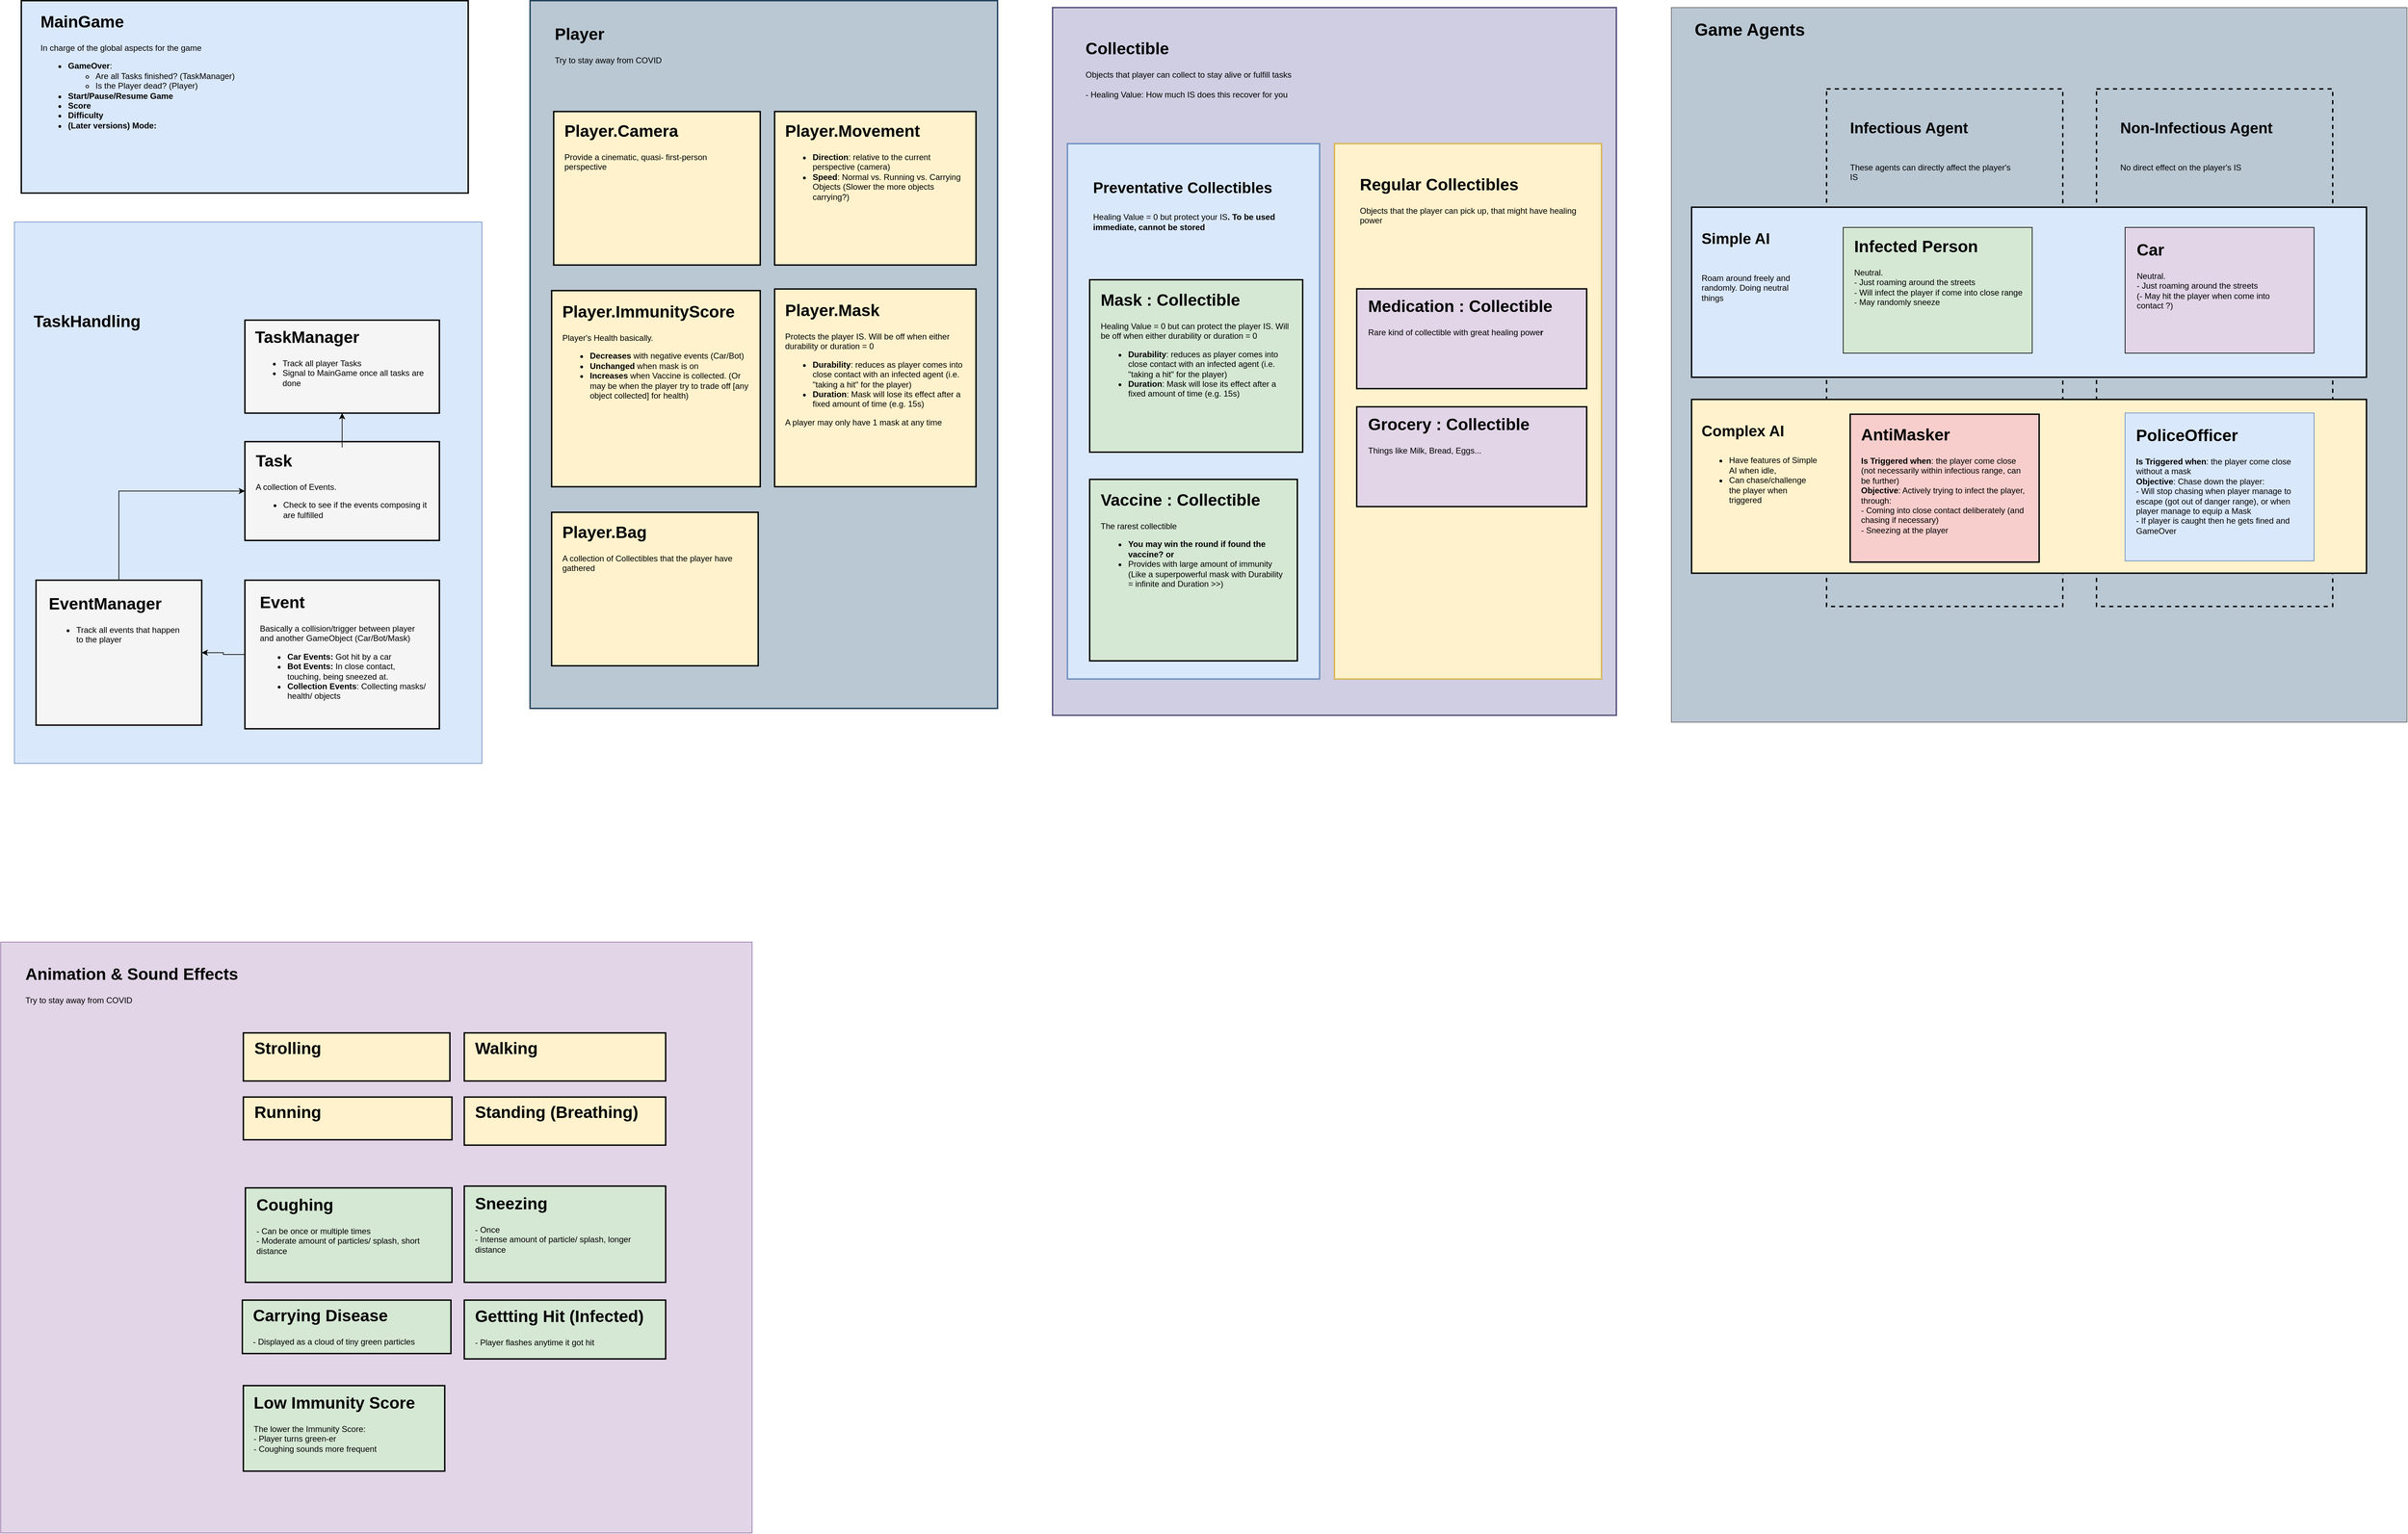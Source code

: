 <mxfile version="14.2.2" type="github">
  <diagram id="yx-DEh3mafyq6rKC4UoP" name="Page-1">
    <mxGraphModel dx="5200" dy="3175" grid="1" gridSize="10" guides="1" tooltips="1" connect="1" arrows="1" fold="1" page="1" pageScale="1" pageWidth="850" pageHeight="1100" math="0" shadow="0">
      <root>
        <mxCell id="0" />
        <mxCell id="1" parent="0" />
        <mxCell id="9jHa-yjWCjIx_G0f_6F6-1" value="" style="group;container=0;strokeColor=#666666;fontColor=#333333;fillColor=#BAC8D3;" vertex="1" connectable="0" parent="1">
          <mxGeometry x="1610" y="80" width="1070" height="1040" as="geometry" />
        </mxCell>
        <mxCell id="9jHa-yjWCjIx_G0f_6F6-2" value="" style="group;fillColor=#dae8fc;strokeColor=#6c8ebf;" vertex="1" connectable="0" parent="1">
          <mxGeometry x="-790" y="70" width="650" height="280" as="geometry" />
        </mxCell>
        <mxCell id="9jHa-yjWCjIx_G0f_6F6-3" value="" style="rounded=0;whiteSpace=wrap;html=1;strokeWidth=2;fillColor=none;align=left;" vertex="1" parent="9jHa-yjWCjIx_G0f_6F6-2">
          <mxGeometry width="650" height="280" as="geometry" />
        </mxCell>
        <mxCell id="9jHa-yjWCjIx_G0f_6F6-4" value="&lt;h1&gt;MainGame&lt;/h1&gt;&lt;div&gt;In charge of the global aspects for the game&lt;/div&gt;&lt;ul&gt;&lt;li&gt;&lt;b&gt;GameOver&lt;/b&gt;:&lt;/li&gt;&lt;ul&gt;&lt;li&gt;Are all Tasks finished? (TaskManager)&lt;/li&gt;&lt;li&gt;Is the Player dead? (Player)&lt;/li&gt;&lt;/ul&gt;&lt;li&gt;&lt;b&gt;Start/Pause/Resume Game&lt;/b&gt;&lt;/li&gt;&lt;li&gt;&lt;b&gt;Score&lt;/b&gt;&lt;/li&gt;&lt;li&gt;&lt;b&gt;Difficulty&lt;/b&gt;&lt;/li&gt;&lt;li&gt;&lt;b&gt;(Later versions) Mode: &lt;br&gt;&lt;/b&gt;&lt;/li&gt;&lt;/ul&gt;&lt;div&gt;&lt;br&gt;&lt;/div&gt;&lt;div&gt;&lt;br&gt;&lt;/div&gt;&lt;p&gt;&lt;br&gt;&lt;/p&gt;" style="text;html=1;strokeColor=none;fillColor=none;spacing=5;spacingTop=-20;whiteSpace=wrap;overflow=hidden;rounded=0;" vertex="1" parent="9jHa-yjWCjIx_G0f_6F6-2">
          <mxGeometry x="23.21" y="11.2" width="599.706" height="254.8" as="geometry" />
        </mxCell>
        <mxCell id="9jHa-yjWCjIx_G0f_6F6-5" value="" style="group" vertex="1" connectable="0" parent="1">
          <mxGeometry x="710" y="80" width="820" height="1030" as="geometry" />
        </mxCell>
        <mxCell id="9jHa-yjWCjIx_G0f_6F6-6" value="" style="rounded=0;whiteSpace=wrap;html=1;strokeWidth=2;fillColor=#d0cee2;strokeColor=#56517e;" vertex="1" parent="9jHa-yjWCjIx_G0f_6F6-5">
          <mxGeometry width="820" height="1030" as="geometry" />
        </mxCell>
        <mxCell id="9jHa-yjWCjIx_G0f_6F6-7" value="&lt;h1&gt;Collectible&lt;/h1&gt;&lt;div&gt;Objects that player can collect to stay alive or fulfill tasks&lt;br&gt;&lt;/div&gt;&lt;div&gt;&lt;br&gt;&lt;/div&gt;- Healing Value: How much IS does this recover for you" style="text;html=1;spacing=5;spacingTop=-20;whiteSpace=wrap;overflow=hidden;rounded=0;" vertex="1" parent="9jHa-yjWCjIx_G0f_6F6-5">
          <mxGeometry x="43.16" y="39.615" width="612.733" height="158.462" as="geometry" />
        </mxCell>
        <mxCell id="9jHa-yjWCjIx_G0f_6F6-8" value="" style="group" vertex="1" connectable="0" parent="9jHa-yjWCjIx_G0f_6F6-5">
          <mxGeometry x="21.579" y="198.077" width="388.421" height="779.103" as="geometry" />
        </mxCell>
        <mxCell id="9jHa-yjWCjIx_G0f_6F6-9" value="" style="rounded=0;whiteSpace=wrap;html=1;strokeWidth=2;fillColor=#dae8fc;strokeColor=#6c8ebf;" vertex="1" parent="9jHa-yjWCjIx_G0f_6F6-8">
          <mxGeometry width="366.842" height="779.103" as="geometry" />
        </mxCell>
        <mxCell id="9jHa-yjWCjIx_G0f_6F6-10" value="" style="group;fillColor=#d5e8d4;strokeColor=#82b366;" vertex="1" connectable="0" parent="9jHa-yjWCjIx_G0f_6F6-8">
          <mxGeometry x="32.368" y="488.59" width="302.105" height="264.103" as="geometry" />
        </mxCell>
        <mxCell id="9jHa-yjWCjIx_G0f_6F6-11" value="" style="rounded=0;whiteSpace=wrap;html=1;strokeWidth=2;fillColor=none;align=left;" vertex="1" parent="9jHa-yjWCjIx_G0f_6F6-10">
          <mxGeometry width="302.105" height="264.103" as="geometry" />
        </mxCell>
        <mxCell id="9jHa-yjWCjIx_G0f_6F6-12" value="&lt;h1&gt;Vaccine : Collectible&lt;/h1&gt;&lt;div&gt;The rarest collectible&lt;br&gt;&lt;/div&gt;&lt;div&gt;&lt;ul&gt;&lt;li&gt;&lt;b&gt;You may win the round if found the vaccine? or&lt;/b&gt;&lt;/li&gt;&lt;li&gt;Provides with large amount of immunity (Like a superpowerful mask with Durability = infinite and Duration &amp;gt;&amp;gt;)&lt;br&gt;&lt;/li&gt;&lt;/ul&gt;&lt;/div&gt;&lt;p&gt;&lt;br&gt;&lt;/p&gt;" style="text;html=1;strokeColor=none;fillColor=none;spacing=5;spacingTop=-20;whiteSpace=wrap;overflow=hidden;rounded=0;" vertex="1" parent="9jHa-yjWCjIx_G0f_6F6-10">
          <mxGeometry x="10.788" y="10.564" width="278.73" height="240.333" as="geometry" />
        </mxCell>
        <mxCell id="9jHa-yjWCjIx_G0f_6F6-13" value="" style="group;fillColor=#d5e8d4;strokeColor=#82b366;" vertex="1" connectable="0" parent="9jHa-yjWCjIx_G0f_6F6-8">
          <mxGeometry x="32.368" y="198.077" width="309.82" height="250.897" as="geometry" />
        </mxCell>
        <mxCell id="9jHa-yjWCjIx_G0f_6F6-14" value="" style="rounded=0;whiteSpace=wrap;html=1;strokeWidth=2;fillColor=none;align=left;" vertex="1" parent="9jHa-yjWCjIx_G0f_6F6-13">
          <mxGeometry width="309.82" height="250.897" as="geometry" />
        </mxCell>
        <mxCell id="9jHa-yjWCjIx_G0f_6F6-15" value="&lt;h1&gt;Mask : Collectible&lt;/h1&gt;&lt;div&gt;&lt;div&gt;Healing Value = 0 but can protect the player IS. Will be off when either durability or duration = 0&lt;br&gt;&lt;/div&gt;&lt;ul&gt;&lt;li&gt;&lt;b&gt;Durability&lt;/b&gt;: reduces as player comes into close contact with an infected agent (i.e. &quot;taking a hit&quot; for the player)&lt;/li&gt;&lt;li&gt;&lt;b&gt;Duration&lt;/b&gt;: Mask will lose its effect after a fixed amount of time (e.g. 15s)&lt;/li&gt;&lt;/ul&gt;&lt;/div&gt;&lt;div&gt;&lt;br&gt;&lt;/div&gt;&lt;div&gt;&lt;br&gt;&lt;/div&gt;&lt;p&gt;&lt;br&gt;&lt;/p&gt;" style="text;html=1;spacing=5;spacingTop=-20;whiteSpace=wrap;overflow=hidden;rounded=0;" vertex="1" parent="9jHa-yjWCjIx_G0f_6F6-13">
          <mxGeometry x="11.063" y="10.036" width="285.847" height="228.317" as="geometry" />
        </mxCell>
        <mxCell id="9jHa-yjWCjIx_G0f_6F6-16" value="&lt;p style=&quot;font-size: 22px&quot;&gt;&lt;font style=&quot;font-size: 22px&quot;&gt;&lt;b&gt;Preventative Collectibles&lt;/b&gt;&lt;/font&gt;&lt;/p&gt;&lt;p&gt;&lt;font style=&quot;font-size: 12px&quot;&gt;Healing Value = 0 but protect your IS&lt;b&gt;. To be used immediate, cannot be stored&lt;br&gt;&lt;/b&gt;&lt;/font&gt;&lt;/p&gt;&lt;p&gt;&lt;br&gt;&lt;/p&gt;" style="text;html=1;strokeColor=none;fillColor=none;spacing=5;spacingTop=-20;whiteSpace=wrap;overflow=hidden;rounded=0;" vertex="1" parent="9jHa-yjWCjIx_G0f_6F6-8">
          <mxGeometry x="32.368" y="39.615" width="291.316" height="118.846" as="geometry" />
        </mxCell>
        <mxCell id="9jHa-yjWCjIx_G0f_6F6-17" value="" style="group" vertex="1" connectable="0" parent="9jHa-yjWCjIx_G0f_6F6-5">
          <mxGeometry x="410" y="198.077" width="388.421" height="779.103" as="geometry" />
        </mxCell>
        <mxCell id="9jHa-yjWCjIx_G0f_6F6-18" value="" style="rounded=0;whiteSpace=wrap;html=1;strokeWidth=2;fillColor=#fff2cc;strokeColor=#d6b656;" vertex="1" parent="9jHa-yjWCjIx_G0f_6F6-17">
          <mxGeometry width="388.421" height="779.103" as="geometry" />
        </mxCell>
        <mxCell id="9jHa-yjWCjIx_G0f_6F6-19" value="&lt;h1&gt;Regular Collectibles&lt;/h1&gt;&lt;div&gt;Objects that the player can pick up, that might have healing power&lt;br&gt;&lt;/div&gt;&lt;p&gt;&lt;br&gt;&lt;/p&gt;" style="text;html=1;strokeColor=none;fillColor=none;spacing=5;spacingTop=-20;whiteSpace=wrap;overflow=hidden;rounded=0;" vertex="1" parent="9jHa-yjWCjIx_G0f_6F6-17">
          <mxGeometry x="32.368" y="39.615" width="356.053" height="118.846" as="geometry" />
        </mxCell>
        <mxCell id="9jHa-yjWCjIx_G0f_6F6-20" value="" style="group;fillColor=#e1d5e7;strokeColor=#9673a6;" vertex="1" connectable="0" parent="9jHa-yjWCjIx_G0f_6F6-17">
          <mxGeometry x="32.368" y="211.282" width="334.474" height="145.256" as="geometry" />
        </mxCell>
        <mxCell id="9jHa-yjWCjIx_G0f_6F6-21" value="" style="rounded=0;whiteSpace=wrap;html=1;strokeWidth=2;fillColor=none;align=left;" vertex="1" parent="9jHa-yjWCjIx_G0f_6F6-20">
          <mxGeometry width="334.474" height="145.256" as="geometry" />
        </mxCell>
        <mxCell id="9jHa-yjWCjIx_G0f_6F6-22" value="&lt;h1&gt;Medication : Collectible&lt;/h1&gt;&lt;div&gt;Rare kind of collectible with great healing powe&lt;b&gt;r&lt;/b&gt;&lt;br&gt;&lt;/div&gt;&lt;p&gt;&lt;br&gt;&lt;/p&gt;" style="text;html=1;strokeColor=none;fillColor=none;spacing=5;spacingTop=-20;whiteSpace=wrap;overflow=hidden;rounded=0;" vertex="1" parent="9jHa-yjWCjIx_G0f_6F6-20">
          <mxGeometry x="11.943" y="5.81" width="308.594" height="132.183" as="geometry" />
        </mxCell>
        <mxCell id="9jHa-yjWCjIx_G0f_6F6-23" value="" style="group;fillColor=#e1d5e7;strokeColor=#9673a6;" vertex="1" connectable="0" parent="9jHa-yjWCjIx_G0f_6F6-17">
          <mxGeometry x="32.368" y="382.949" width="334.474" height="145.256" as="geometry" />
        </mxCell>
        <mxCell id="9jHa-yjWCjIx_G0f_6F6-24" value="" style="rounded=0;whiteSpace=wrap;html=1;strokeWidth=2;fillColor=none;align=left;" vertex="1" parent="9jHa-yjWCjIx_G0f_6F6-23">
          <mxGeometry width="334.474" height="145.256" as="geometry" />
        </mxCell>
        <mxCell id="9jHa-yjWCjIx_G0f_6F6-25" value="&lt;h1&gt;Grocery : Collectible&lt;/h1&gt;&lt;div&gt;&lt;div&gt;Things like Milk, Bread, Eggs...&lt;br&gt;&lt;/div&gt;&lt;/div&gt;&lt;div&gt;&lt;br&gt;&lt;/div&gt;&lt;div&gt;&lt;br&gt;&lt;/div&gt;&lt;p&gt;&lt;br&gt;&lt;/p&gt;" style="text;html=1;spacing=5;spacingTop=-20;whiteSpace=wrap;overflow=hidden;rounded=0;" vertex="1" parent="9jHa-yjWCjIx_G0f_6F6-23">
          <mxGeometry x="11.943" y="5.81" width="308.594" height="132.183" as="geometry" />
        </mxCell>
        <mxCell id="9jHa-yjWCjIx_G0f_6F6-26" value="" style="group;fillColor=#fad9d5;strokeColor=#ae4132;" vertex="1" connectable="0" parent="1">
          <mxGeometry x="-50" y="70" width="680" height="1030" as="geometry" />
        </mxCell>
        <mxCell id="9jHa-yjWCjIx_G0f_6F6-27" value="" style="rounded=0;whiteSpace=wrap;html=1;strokeWidth=2;fillColor=#bac8d3;strokeColor=#23445d;" vertex="1" parent="9jHa-yjWCjIx_G0f_6F6-26">
          <mxGeometry width="680" height="1030" as="geometry" />
        </mxCell>
        <mxCell id="9jHa-yjWCjIx_G0f_6F6-28" value="" style="group;fillColor=#fff2cc;strokeColor=#d6b656;" vertex="1" connectable="0" parent="9jHa-yjWCjIx_G0f_6F6-26">
          <mxGeometry x="355.692" y="161.325" width="292.923" height="223.373" as="geometry" />
        </mxCell>
        <mxCell id="9jHa-yjWCjIx_G0f_6F6-29" value="" style="rounded=0;whiteSpace=wrap;html=1;strokeWidth=2;fillColor=none;align=left;" vertex="1" parent="9jHa-yjWCjIx_G0f_6F6-28">
          <mxGeometry width="292.923" height="223.373" as="geometry" />
        </mxCell>
        <mxCell id="9jHa-yjWCjIx_G0f_6F6-30" value="&lt;h1&gt;Player.Movement&lt;/h1&gt;&lt;div&gt;&lt;ul&gt;&lt;li&gt;&lt;b&gt;Direction&lt;/b&gt;: relative to the current perspective (camera)&lt;/li&gt;&lt;li&gt;&lt;b&gt;Speed&lt;/b&gt;: Normal vs. Running vs. Carrying Objects (Slower the more objects carrying?)&lt;br&gt;&lt;/li&gt;&lt;/ul&gt;&lt;/div&gt;&lt;div&gt;&lt;br&gt;&lt;/div&gt;&lt;div&gt;&lt;br&gt;&lt;/div&gt;&lt;p&gt;&lt;br&gt;&lt;/p&gt;" style="text;html=1;strokeColor=none;fillColor=none;spacing=5;spacingTop=-20;whiteSpace=wrap;overflow=hidden;rounded=0;" vertex="1" parent="9jHa-yjWCjIx_G0f_6F6-28">
          <mxGeometry x="10.46" y="8.935" width="270.258" height="203.27" as="geometry" />
        </mxCell>
        <mxCell id="9jHa-yjWCjIx_G0f_6F6-31" value="" style="group;fillColor=#fff2cc;strokeColor=#d6b656;" vertex="1" connectable="0" parent="9jHa-yjWCjIx_G0f_6F6-26">
          <mxGeometry x="31.385" y="421.928" width="303.385" height="285.422" as="geometry" />
        </mxCell>
        <mxCell id="9jHa-yjWCjIx_G0f_6F6-32" value="" style="rounded=0;whiteSpace=wrap;html=1;strokeWidth=2;fillColor=none;align=left;" vertex="1" parent="9jHa-yjWCjIx_G0f_6F6-31">
          <mxGeometry width="303.385" height="285.422" as="geometry" />
        </mxCell>
        <mxCell id="9jHa-yjWCjIx_G0f_6F6-33" value="&lt;h1&gt;Player.ImmunityScore&lt;/h1&gt;&lt;div&gt;Player&#39;s Health basically. &lt;br&gt;&lt;/div&gt;&lt;div&gt;&lt;ul&gt;&lt;li&gt;&lt;b&gt;Decreases &lt;/b&gt;with negative events (Car/Bot)&lt;/li&gt;&lt;li&gt;&lt;b&gt;Unchanged&lt;/b&gt; when mask is on&lt;/li&gt;&lt;li&gt;&lt;b&gt;Increases &lt;/b&gt;when Vaccine is collected. (Or may be when the player try to trade off [any object collected] for health)&lt;br&gt;&lt;/li&gt;&lt;/ul&gt;&lt;/div&gt;&lt;div&gt;&lt;br&gt;&lt;/div&gt;&lt;p&gt;&lt;br&gt;&lt;/p&gt;" style="text;html=1;strokeColor=none;fillColor=none;spacing=5;spacingTop=-20;whiteSpace=wrap;overflow=hidden;rounded=0;" vertex="1" parent="9jHa-yjWCjIx_G0f_6F6-31">
          <mxGeometry x="10.833" y="11.417" width="279.91" height="259.734" as="geometry" />
        </mxCell>
        <mxCell id="9jHa-yjWCjIx_G0f_6F6-34" value="" style="group;fillColor=#fff2cc;strokeColor=#d6b656;" vertex="1" connectable="0" parent="9jHa-yjWCjIx_G0f_6F6-26">
          <mxGeometry x="355.692" y="419.582" width="292.923" height="287.767" as="geometry" />
        </mxCell>
        <mxCell id="9jHa-yjWCjIx_G0f_6F6-35" value="" style="rounded=0;whiteSpace=wrap;html=1;strokeWidth=2;fillColor=none;align=left;" vertex="1" parent="9jHa-yjWCjIx_G0f_6F6-34">
          <mxGeometry width="292.923" height="287.767" as="geometry" />
        </mxCell>
        <mxCell id="9jHa-yjWCjIx_G0f_6F6-36" value="&lt;h1&gt;Player.Mask&lt;/h1&gt;&lt;div&gt;Protects the player IS. Will be off when either durability or duration = 0&lt;br&gt;&lt;/div&gt;&lt;ul&gt;&lt;li&gt;&lt;b&gt;Durability&lt;/b&gt;: reduces as player comes into close contact with an infected agent (i.e. &quot;taking a hit&quot; for the player)&lt;/li&gt;&lt;li&gt;&lt;b&gt;Duration&lt;/b&gt;: Mask will lose its effect after a fixed amount of time (e.g. 15s)&lt;br&gt;&lt;/li&gt;&lt;/ul&gt;&lt;div&gt;A player may only have 1 mask at any time&lt;br&gt;&lt;/div&gt;&lt;p&gt;&lt;br&gt;&lt;/p&gt;" style="text;html=1;strokeColor=none;fillColor=none;spacing=5;spacingTop=-20;whiteSpace=wrap;overflow=hidden;rounded=0;" vertex="1" parent="9jHa-yjWCjIx_G0f_6F6-34">
          <mxGeometry x="10.46" y="11.511" width="270.258" height="261.868" as="geometry" />
        </mxCell>
        <mxCell id="9jHa-yjWCjIx_G0f_6F6-37" value="&lt;h1&gt;Player&lt;/h1&gt;&lt;div&gt;Try to stay away from COVID&lt;br&gt;&lt;/div&gt;&lt;div&gt;&lt;br&gt;&lt;/div&gt;&lt;div&gt;&lt;br&gt;&lt;/div&gt;&lt;div&gt;&lt;br&gt;&lt;/div&gt;&lt;p&gt;&lt;br&gt;&lt;/p&gt;" style="text;whiteSpace=wrap;html=1;" vertex="1" parent="9jHa-yjWCjIx_G0f_6F6-26">
          <mxGeometry x="34.366" y="12.41" width="188.308" height="198.554" as="geometry" />
        </mxCell>
        <mxCell id="9jHa-yjWCjIx_G0f_6F6-38" value="" style="group;fillColor=#fff2cc;strokeColor=#d6b656;" vertex="1" connectable="0" parent="9jHa-yjWCjIx_G0f_6F6-26">
          <mxGeometry x="34.366" y="161.325" width="300.403" height="223.373" as="geometry" />
        </mxCell>
        <mxCell id="9jHa-yjWCjIx_G0f_6F6-39" value="" style="rounded=0;whiteSpace=wrap;html=1;strokeWidth=2;fillColor=none;align=left;" vertex="1" parent="9jHa-yjWCjIx_G0f_6F6-38">
          <mxGeometry width="300.403" height="223.373" as="geometry" />
        </mxCell>
        <mxCell id="9jHa-yjWCjIx_G0f_6F6-40" value="&lt;h1&gt;Player.Camera&lt;/h1&gt;&lt;div&gt;Provide a cinematic, quasi- first-person perspective&lt;br&gt;&lt;/div&gt;&lt;div&gt;&lt;br&gt;&lt;/div&gt;&lt;div&gt;&lt;br&gt;&lt;/div&gt;&lt;p&gt;&lt;br&gt;&lt;/p&gt;" style="text;html=1;spacing=5;spacingTop=-20;whiteSpace=wrap;overflow=hidden;rounded=0;" vertex="1" parent="9jHa-yjWCjIx_G0f_6F6-38">
          <mxGeometry x="10.727" y="8.935" width="277.159" height="203.27" as="geometry" />
        </mxCell>
        <mxCell id="9jHa-yjWCjIx_G0f_6F6-41" value="" style="group;fillColor=#fff2cc;strokeColor=#d6b656;" vertex="1" connectable="0" parent="9jHa-yjWCjIx_G0f_6F6-26">
          <mxGeometry x="31.386" y="744.578" width="300.403" height="223.373" as="geometry" />
        </mxCell>
        <mxCell id="9jHa-yjWCjIx_G0f_6F6-42" value="" style="rounded=0;whiteSpace=wrap;html=1;strokeWidth=2;fillColor=none;align=left;" vertex="1" parent="9jHa-yjWCjIx_G0f_6F6-41">
          <mxGeometry width="300.403" height="223.373" as="geometry" />
        </mxCell>
        <mxCell id="9jHa-yjWCjIx_G0f_6F6-43" value="&lt;h1&gt;Player.Bag&lt;/h1&gt;&lt;div&gt;A collection of Collectibles that the player have gathered&lt;br&gt;&lt;/div&gt;&lt;div&gt;&lt;br&gt;&lt;/div&gt;&lt;div&gt;&lt;br&gt;&lt;/div&gt;&lt;p&gt;&lt;br&gt;&lt;/p&gt;" style="text;html=1;spacing=5;spacingTop=-20;whiteSpace=wrap;overflow=hidden;rounded=0;" vertex="1" parent="9jHa-yjWCjIx_G0f_6F6-41">
          <mxGeometry x="10.727" y="8.935" width="277.159" height="203.27" as="geometry" />
        </mxCell>
        <mxCell id="9jHa-yjWCjIx_G0f_6F6-44" value="" style="rounded=0;whiteSpace=wrap;html=1;strokeWidth=2;fillColor=none;dashed=1;" vertex="1" parent="1">
          <mxGeometry x="2228.44" y="198.37" width="343.578" height="753.261" as="geometry" />
        </mxCell>
        <mxCell id="9jHa-yjWCjIx_G0f_6F6-45" value="" style="rounded=0;whiteSpace=wrap;html=1;strokeWidth=2;fillColor=none;dashed=1;" vertex="1" parent="1">
          <mxGeometry x="1835.78" y="198.37" width="343.578" height="753.261" as="geometry" />
        </mxCell>
        <mxCell id="9jHa-yjWCjIx_G0f_6F6-46" value="&lt;b&gt;&lt;font style=&quot;font-size: 25px&quot;&gt;Game Agents&lt;/font&gt;&lt;/b&gt;" style="text;whiteSpace=wrap;html=1;" vertex="1" parent="1">
          <mxGeometry x="1642.247" y="90.115" width="370.23" height="97.493" as="geometry" />
        </mxCell>
        <mxCell id="9jHa-yjWCjIx_G0f_6F6-47" value="" style="rounded=0;whiteSpace=wrap;html=1;strokeWidth=2;fillColor=#fff2cc;gradientDirection=west;" vertex="1" parent="1">
          <mxGeometry x="1639.45" y="650.326" width="981.651" height="252.88" as="geometry" />
        </mxCell>
        <mxCell id="9jHa-yjWCjIx_G0f_6F6-48" value="" style="rounded=0;whiteSpace=wrap;html=1;strokeWidth=2;fillColor=#dae8fc;" vertex="1" parent="1">
          <mxGeometry x="1639.45" y="370.543" width="981.651" height="247.5" as="geometry" />
        </mxCell>
        <mxCell id="9jHa-yjWCjIx_G0f_6F6-49" value="" style="group;fillColor=#f8cecc;strokeColor=#b85450;" vertex="1" connectable="0" parent="1">
          <mxGeometry x="1870.138" y="671.848" width="274.862" height="215.217" as="geometry" />
        </mxCell>
        <mxCell id="9jHa-yjWCjIx_G0f_6F6-50" value="" style="rounded=0;whiteSpace=wrap;html=1;strokeWidth=2;fillColor=none;align=left;" vertex="1" parent="9jHa-yjWCjIx_G0f_6F6-49">
          <mxGeometry width="274.862" height="215.217" as="geometry" />
        </mxCell>
        <mxCell id="9jHa-yjWCjIx_G0f_6F6-51" value="&lt;h1&gt;AntiMasker&lt;/h1&gt;&lt;div&gt;&lt;b&gt;Is Triggered when&lt;/b&gt;: the player come close (not necessarily within infectious range, can be further)&lt;/div&gt;&lt;div&gt; &lt;b&gt;Objective&lt;/b&gt;: Actively trying to infect the player, through:&lt;br&gt;&lt;/div&gt;&lt;div&gt;- Coming into close contact deliberately (and chasing if necessary)&lt;br&gt;&lt;/div&gt;&lt;div&gt;- Sneezing at the player&lt;br&gt;&lt;/div&gt;&lt;p&gt;&lt;br&gt;&lt;/p&gt;" style="text;html=1;strokeColor=none;fillColor=none;spacing=5;spacingTop=-20;whiteSpace=wrap;overflow=hidden;rounded=0;labelBorderColor=none;" vertex="1" parent="9jHa-yjWCjIx_G0f_6F6-49">
          <mxGeometry x="10.63" y="9.685" width="253.595" height="195.848" as="geometry" />
        </mxCell>
        <mxCell id="9jHa-yjWCjIx_G0f_6F6-52" value="&lt;p style=&quot;font-size: 22px&quot;&gt;&lt;b&gt;Infectious Agent&lt;/b&gt;&lt;/p&gt;&lt;div&gt;&lt;br&gt;&lt;/div&gt;&lt;div&gt;These agents can directly affect the player&#39;s&lt;br&gt;&lt;/div&gt;IS" style="text;html=1;strokeColor=none;fillColor=none;spacing=5;spacingTop=-20;whiteSpace=wrap;overflow=hidden;rounded=0;" vertex="1" parent="1">
          <mxGeometry x="1865.229" y="230.652" width="304.312" height="129.13" as="geometry" />
        </mxCell>
        <mxCell id="9jHa-yjWCjIx_G0f_6F6-53" value="" style="group;strokeColor=#6c8ebf;fillColor=#dae8fc;" vertex="1" connectable="0" parent="1">
          <mxGeometry x="2269.996" y="669.998" width="274.862" height="215.217" as="geometry" />
        </mxCell>
        <mxCell id="9jHa-yjWCjIx_G0f_6F6-54" value="" style="group;strokeColor=#6c8ebf;fillColor=#dae8fc;" vertex="1" connectable="0" parent="9jHa-yjWCjIx_G0f_6F6-53">
          <mxGeometry width="274.862" height="215.217" as="geometry" />
        </mxCell>
        <mxCell id="9jHa-yjWCjIx_G0f_6F6-55" value="&lt;h1&gt;PoliceOfficer&lt;br&gt;&lt;/h1&gt;&lt;div&gt;&lt;b&gt;Is Triggered when&lt;/b&gt;: the player come close without a mask&lt;br&gt;&lt;/div&gt;&lt;div&gt; &lt;b&gt;Objective&lt;/b&gt;: Chase down the player:&lt;br&gt;&lt;/div&gt;&lt;div&gt;- Will stop chasing when player manage to escape (got out of danger range), or when player manage to equip a Mask&lt;br&gt;&lt;/div&gt;- If player is caught then he gets fined and GameOver&lt;br&gt;&lt;div&gt;&lt;br&gt;&lt;/div&gt;&lt;div&gt;&lt;br&gt;&lt;/div&gt;&lt;p&gt;&lt;br&gt;&lt;/p&gt;" style="text;html=1;spacing=5;spacingTop=-20;whiteSpace=wrap;overflow=hidden;rounded=0;" vertex="1" parent="9jHa-yjWCjIx_G0f_6F6-53">
          <mxGeometry x="10.63" y="12.701" width="253.595" height="195.848" as="geometry" />
        </mxCell>
        <mxCell id="9jHa-yjWCjIx_G0f_6F6-56" value="&lt;p style=&quot;font-size: 22px&quot;&gt;&lt;b&gt;Non-Infectious Agent&lt;/b&gt;&lt;/p&gt;&lt;div&gt;&lt;br&gt;&lt;/div&gt;&lt;div&gt;No direct effect on the player&#39;s IS&lt;br&gt;&lt;/div&gt;" style="text;html=1;strokeColor=none;fillColor=none;spacing=5;spacingTop=-20;whiteSpace=wrap;overflow=hidden;rounded=0;" vertex="1" parent="1">
          <mxGeometry x="2257.89" y="230.652" width="265.046" height="96.848" as="geometry" />
        </mxCell>
        <mxCell id="9jHa-yjWCjIx_G0f_6F6-57" value="&lt;p style=&quot;font-size: 22px&quot;&gt;&lt;b&gt;Simple AI &lt;br&gt;&lt;/b&gt;&lt;/p&gt;&lt;div&gt;&lt;br&gt;&lt;/div&gt;&lt;div&gt;Roam around freely and randomly. Doing neutral things&lt;br&gt;&lt;/div&gt;" style="text;html=1;strokeColor=none;fillColor=none;spacing=5;spacingTop=-20;whiteSpace=wrap;overflow=hidden;rounded=0;rotation=0;" vertex="1" parent="1">
          <mxGeometry x="1649.266" y="392.065" width="157.064" height="182.935" as="geometry" />
        </mxCell>
        <mxCell id="9jHa-yjWCjIx_G0f_6F6-58" value="&lt;p style=&quot;font-size: 22px&quot;&gt;&lt;b&gt;Complex AI&lt;/b&gt;&lt;/p&gt;&lt;ul&gt;&lt;li&gt;Have features of Simple AI when idle, &lt;/li&gt;&lt;li&gt;Can chase/challenge the player when triggered&lt;/li&gt;&lt;/ul&gt;" style="text;html=1;strokeColor=none;fillColor=none;spacing=5;spacingTop=-20;whiteSpace=wrap;overflow=hidden;rounded=0;rotation=0;" vertex="1" parent="1">
          <mxGeometry x="1649.266" y="671.848" width="176.697" height="182.935" as="geometry" />
        </mxCell>
        <mxCell id="9jHa-yjWCjIx_G0f_6F6-59" value="" style="group" vertex="1" connectable="0" parent="1">
          <mxGeometry x="1859.999" y="399.996" width="274.866" height="182.935" as="geometry" />
        </mxCell>
        <mxCell id="9jHa-yjWCjIx_G0f_6F6-60" value="" style="group;fillColor=#d5e8d4;strokeColor=#000000;" vertex="1" connectable="0" parent="9jHa-yjWCjIx_G0f_6F6-59">
          <mxGeometry width="274.866" height="182.935" as="geometry" />
        </mxCell>
        <mxCell id="9jHa-yjWCjIx_G0f_6F6-61" value="&lt;h1&gt;Infected Person&lt;br&gt;&lt;/h1&gt;&lt;div&gt;Neutral.&lt;/div&gt;&lt;div&gt;- Just roaming around the streets&lt;/div&gt;&lt;div&gt;- Will infect the player if come into close range&lt;br&gt;&lt;/div&gt;&lt;div&gt;- May randomly sneeze&lt;/div&gt;&lt;div&gt;&lt;br&gt;&lt;/div&gt;&lt;div&gt;&lt;br&gt;&lt;/div&gt;&lt;p&gt;&lt;br&gt;&lt;/p&gt;" style="text;html=1;spacing=5;spacingTop=-20;whiteSpace=wrap;overflow=hidden;rounded=0;" vertex="1" parent="9jHa-yjWCjIx_G0f_6F6-59">
          <mxGeometry x="10.631" y="8.234" width="253.595" height="166.471" as="geometry" />
        </mxCell>
        <mxCell id="9jHa-yjWCjIx_G0f_6F6-62" value="" style="group" vertex="1" connectable="0" parent="1">
          <mxGeometry x="2269.998" y="399.996" width="274.862" height="182.935" as="geometry" />
        </mxCell>
        <mxCell id="9jHa-yjWCjIx_G0f_6F6-63" value="" style="group;fillColor=#e1d5e7;gradientDirection=north;strokeColor=#000000;" vertex="1" connectable="0" parent="9jHa-yjWCjIx_G0f_6F6-62">
          <mxGeometry width="274.862" height="182.935" as="geometry" />
        </mxCell>
        <mxCell id="9jHa-yjWCjIx_G0f_6F6-64" value="&lt;h1&gt;Car&lt;br&gt;&lt;/h1&gt;&lt;div&gt;Neutral.&lt;/div&gt;&lt;div&gt;- Just roaming around the streets&lt;/div&gt;&lt;div&gt;(- May hit the player when come into contact ?)&lt;br&gt;&lt;/div&gt;&lt;div&gt;&lt;br&gt;&lt;/div&gt;&lt;div&gt;&lt;br&gt;&lt;/div&gt;&lt;div&gt;&lt;br&gt;&lt;/div&gt;&lt;p&gt;&lt;br&gt;&lt;/p&gt;" style="text;html=1;spacing=5;spacingTop=-20;whiteSpace=wrap;overflow=hidden;rounded=0;" vertex="1" parent="9jHa-yjWCjIx_G0f_6F6-62">
          <mxGeometry x="12.228" y="12.853" width="240.025" height="157.222" as="geometry" />
        </mxCell>
        <mxCell id="9jHa-yjWCjIx_G0f_6F6-65" value="" style="group;fillColor=#dae8fc;strokeColor=#6c8ebf;container=0;" vertex="1" connectable="0" parent="1">
          <mxGeometry x="-800" y="392.07" width="680" height="787.93" as="geometry" />
        </mxCell>
        <mxCell id="9jHa-yjWCjIx_G0f_6F6-66" value="&lt;h1&gt;TaskHandling&lt;/h1&gt;&lt;br&gt;&lt;div&gt;&lt;br&gt;&lt;/div&gt;&lt;div&gt;&lt;br&gt;&lt;/div&gt;&lt;div&gt;&lt;br&gt;&lt;/div&gt;&lt;p&gt;&lt;br&gt;&lt;/p&gt;" style="text;whiteSpace=wrap;html=1;" vertex="1" parent="1">
          <mxGeometry x="-773.807" y="499.998" width="251.429" height="127.15" as="geometry" />
        </mxCell>
        <mxCell id="9jHa-yjWCjIx_G0f_6F6-67" value="" style="group;fillColor=#f5f5f5;strokeColor=#666666;fontColor=#333333;" vertex="1" connectable="0" parent="1">
          <mxGeometry x="-464.762" y="913.392" width="282.857" height="216.259" as="geometry" />
        </mxCell>
        <mxCell id="9jHa-yjWCjIx_G0f_6F6-68" value="" style="rounded=0;whiteSpace=wrap;html=1;strokeWidth=2;fillColor=none;" vertex="1" parent="9jHa-yjWCjIx_G0f_6F6-67">
          <mxGeometry width="282.857" height="216.259" as="geometry" />
        </mxCell>
        <mxCell id="9jHa-yjWCjIx_G0f_6F6-69" value="&lt;h1&gt;Event&lt;/h1&gt;&lt;p&gt;Basically a collision/trigger between player and another GameObject (Car/Bot/Mask)&lt;/p&gt;&lt;ul&gt;&lt;li&gt;&lt;b&gt;Car Events:&lt;/b&gt; Got hit by a car&lt;br&gt;&lt;/li&gt;&lt;li&gt;&lt;b&gt;Bot Events:&lt;/b&gt; In close contact, touching, being sneezed at.&lt;/li&gt;&lt;li&gt;&lt;b&gt;Collection Events&lt;/b&gt;: Collecting masks/ health/ objects&lt;br&gt;&lt;/li&gt;&lt;/ul&gt;" style="text;html=1;strokeColor=none;fillColor=none;spacing=5;spacingTop=-20;whiteSpace=wrap;overflow=hidden;rounded=0;" vertex="1" parent="9jHa-yjWCjIx_G0f_6F6-67">
          <mxGeometry x="16.639" y="13.107" width="249.58" height="196.599" as="geometry" />
        </mxCell>
        <mxCell id="9jHa-yjWCjIx_G0f_6F6-70" value="" style="group;fillColor=#f5f5f5;strokeColor=#666666;fontColor=#333333;" vertex="1" connectable="0" parent="1">
          <mxGeometry x="-464.762" y="711.763" width="282.857" height="143.758" as="geometry" />
        </mxCell>
        <mxCell id="9jHa-yjWCjIx_G0f_6F6-71" value="" style="rounded=0;whiteSpace=wrap;html=1;strokeWidth=2;fillColor=none;" vertex="1" parent="9jHa-yjWCjIx_G0f_6F6-70">
          <mxGeometry width="282.857" height="143.758" as="geometry" />
        </mxCell>
        <mxCell id="9jHa-yjWCjIx_G0f_6F6-72" value="&lt;h1&gt;Task&lt;/h1&gt;&lt;p&gt;A collection of Events.&lt;/p&gt;&lt;ul&gt;&lt;li&gt;Check to see if the events composing it are fulfilled&lt;br&gt;&lt;/li&gt;&lt;/ul&gt;" style="text;html=1;strokeColor=none;fillColor=none;spacing=5;spacingTop=-20;whiteSpace=wrap;overflow=hidden;rounded=0;" vertex="1" parent="9jHa-yjWCjIx_G0f_6F6-70">
          <mxGeometry x="10.476" y="8.456" width="261.905" height="126.846" as="geometry" />
        </mxCell>
        <mxCell id="9jHa-yjWCjIx_G0f_6F6-73" value="" style="group;fillColor=#f5f5f5;strokeColor=#666666;fontColor=#333333;" vertex="1" connectable="0" parent="1">
          <mxGeometry x="-464.762" y="534.938" width="282.857" height="135.303" as="geometry" />
        </mxCell>
        <mxCell id="9jHa-yjWCjIx_G0f_6F6-74" value="" style="rounded=0;whiteSpace=wrap;html=1;strokeWidth=2;fillColor=none;align=left;" vertex="1" parent="9jHa-yjWCjIx_G0f_6F6-73">
          <mxGeometry width="282.857" height="135.303" as="geometry" />
        </mxCell>
        <mxCell id="9jHa-yjWCjIx_G0f_6F6-75" value="&lt;h1&gt;TaskManager&lt;/h1&gt;&lt;ul&gt;&lt;li&gt;Track all player Tasks&lt;/li&gt;&lt;li&gt;Signal to MainGame once all tasks are done&lt;br&gt;&lt;/li&gt;&lt;/ul&gt;&lt;p&gt;&lt;br&gt;&lt;/p&gt;" style="text;html=1;strokeColor=none;fillColor=none;spacing=5;spacingTop=-20;whiteSpace=wrap;overflow=hidden;rounded=0;" vertex="1" parent="9jHa-yjWCjIx_G0f_6F6-73">
          <mxGeometry x="10.1" y="5.412" width="260.971" height="123.125" as="geometry" />
        </mxCell>
        <mxCell id="9jHa-yjWCjIx_G0f_6F6-76" style="edgeStyle=orthogonalEdgeStyle;rounded=0;orthogonalLoop=1;jettySize=auto;html=1;exitX=0.5;exitY=0;exitDx=0;exitDy=0;entryX=0.5;entryY=1;entryDx=0;entryDy=0;" edge="1" parent="1" source="9jHa-yjWCjIx_G0f_6F6-72" target="9jHa-yjWCjIx_G0f_6F6-74">
          <mxGeometry x="-800" y="399.841" as="geometry" />
        </mxCell>
        <mxCell id="9jHa-yjWCjIx_G0f_6F6-77" style="edgeStyle=orthogonalEdgeStyle;rounded=0;orthogonalLoop=1;jettySize=auto;html=1;exitX=0.5;exitY=0;exitDx=0;exitDy=0;entryX=0;entryY=0.5;entryDx=0;entryDy=0;" edge="1" parent="1" source="9jHa-yjWCjIx_G0f_6F6-80" target="9jHa-yjWCjIx_G0f_6F6-71">
          <mxGeometry x="-800" y="399.841" as="geometry" />
        </mxCell>
        <mxCell id="9jHa-yjWCjIx_G0f_6F6-78" style="edgeStyle=orthogonalEdgeStyle;rounded=0;orthogonalLoop=1;jettySize=auto;html=1;exitX=0;exitY=0.5;exitDx=0;exitDy=0;entryX=1;entryY=0.5;entryDx=0;entryDy=0;" edge="1" parent="1" source="9jHa-yjWCjIx_G0f_6F6-68" target="9jHa-yjWCjIx_G0f_6F6-80">
          <mxGeometry x="-800" y="399.841" as="geometry" />
        </mxCell>
        <mxCell id="9jHa-yjWCjIx_G0f_6F6-79" value="" style="group;fillColor=#f5f5f5;strokeColor=#666666;fontColor=#333333;" vertex="1" connectable="0" parent="1">
          <mxGeometry x="-768.571" y="913.392" width="240.952" height="210.918" as="geometry" />
        </mxCell>
        <mxCell id="9jHa-yjWCjIx_G0f_6F6-80" value="" style="rounded=0;whiteSpace=wrap;html=1;strokeWidth=2;fillColor=none;" vertex="1" parent="9jHa-yjWCjIx_G0f_6F6-79">
          <mxGeometry width="240.952" height="210.918" as="geometry" />
        </mxCell>
        <mxCell id="9jHa-yjWCjIx_G0f_6F6-81" value="&lt;h1&gt;EventManager&lt;/h1&gt;&lt;ul&gt;&lt;li&gt;Track all events that happen to the player&lt;/li&gt;&lt;/ul&gt;" style="text;html=1;strokeColor=none;fillColor=none;spacing=5;spacingTop=-20;whiteSpace=wrap;overflow=hidden;rounded=0;" vertex="1" parent="9jHa-yjWCjIx_G0f_6F6-79">
          <mxGeometry x="13.386" y="15.066" width="209.718" height="188.319" as="geometry" />
        </mxCell>
        <mxCell id="9jHa-yjWCjIx_G0f_6F6-82" value="" style="group;fillColor=#e1d5e7;strokeColor=#9673a6;container=0;" vertex="1" connectable="0" parent="1">
          <mxGeometry x="-820" y="1440" width="1092.92" height="860" as="geometry" />
        </mxCell>
        <mxCell id="9jHa-yjWCjIx_G0f_6F6-83" value="&lt;h1&gt;Animation &amp;amp; Sound Effects&lt;br&gt;&lt;/h1&gt;&lt;div&gt;Try to stay away from COVID&lt;br&gt;&lt;/div&gt;&lt;div&gt;&lt;br&gt;&lt;/div&gt;&lt;div&gt;&lt;br&gt;&lt;/div&gt;&lt;div&gt;&lt;br&gt;&lt;/div&gt;&lt;p&gt;&lt;br&gt;&lt;/p&gt;" style="text;whiteSpace=wrap;html=1;" vertex="1" parent="1">
          <mxGeometry x="-785.63" y="1449.652" width="335.63" height="154.428" as="geometry" />
        </mxCell>
        <mxCell id="9jHa-yjWCjIx_G0f_6F6-84" value="" style="group;fillColor=#fff2cc;strokeColor=#d6b656;" vertex="1" connectable="0" parent="1">
          <mxGeometry x="-467.01" y="1572.222" width="300.4" height="70" as="geometry" />
        </mxCell>
        <mxCell id="9jHa-yjWCjIx_G0f_6F6-85" value="" style="rounded=0;whiteSpace=wrap;html=1;strokeWidth=2;fillColor=none;align=left;" vertex="1" parent="9jHa-yjWCjIx_G0f_6F6-84">
          <mxGeometry width="300.4" height="70" as="geometry" />
        </mxCell>
        <mxCell id="9jHa-yjWCjIx_G0f_6F6-86" value="&lt;h1&gt;Strolling&lt;br&gt;&lt;/h1&gt;&lt;div&gt;&lt;br&gt;&lt;/div&gt;&lt;div&gt;&lt;br&gt;&lt;/div&gt;&lt;div&gt;&lt;br&gt;&lt;/div&gt;&lt;p&gt;&lt;br&gt;&lt;/p&gt;&lt;div&gt;&lt;br&gt;&lt;/div&gt;&lt;div&gt;&lt;br&gt;&lt;/div&gt;" style="text;html=1;spacing=5;spacingTop=-20;whiteSpace=wrap;overflow=hidden;rounded=0;" vertex="1" parent="9jHa-yjWCjIx_G0f_6F6-84">
          <mxGeometry x="10.727" y="2.8" width="277.157" height="63.7" as="geometry" />
        </mxCell>
        <mxCell id="9jHa-yjWCjIx_G0f_6F6-87" value="" style="group;fillColor=#fff2cc;strokeColor=#d6b656;" vertex="1" connectable="0" parent="1">
          <mxGeometry x="-145.69" y="1572.222" width="292.92" height="70" as="geometry" />
        </mxCell>
        <mxCell id="9jHa-yjWCjIx_G0f_6F6-88" value="" style="rounded=0;whiteSpace=wrap;html=1;strokeWidth=2;fillColor=none;align=left;" vertex="1" parent="9jHa-yjWCjIx_G0f_6F6-87">
          <mxGeometry width="292.92" height="70" as="geometry" />
        </mxCell>
        <mxCell id="9jHa-yjWCjIx_G0f_6F6-89" value="&lt;h1&gt;Walking&lt;/h1&gt;&lt;div&gt;&lt;br&gt;&lt;/div&gt;&lt;div&gt;&lt;br&gt;&lt;/div&gt;&lt;p&gt;&lt;br&gt;&lt;/p&gt;" style="text;html=1;strokeColor=none;fillColor=none;spacing=5;spacingTop=-20;whiteSpace=wrap;overflow=hidden;rounded=0;" vertex="1" parent="9jHa-yjWCjIx_G0f_6F6-87">
          <mxGeometry x="10.46" y="2.8" width="270.255" height="63.7" as="geometry" />
        </mxCell>
        <mxCell id="9jHa-yjWCjIx_G0f_6F6-90" value="" style="group;fillColor=#d5e8d4;strokeColor=#82b366;" vertex="1" connectable="0" parent="1">
          <mxGeometry x="-464.03" y="1797.778" width="300.4" height="137.472" as="geometry" />
        </mxCell>
        <mxCell id="9jHa-yjWCjIx_G0f_6F6-91" value="" style="rounded=0;whiteSpace=wrap;html=1;strokeWidth=2;fillColor=none;align=left;" vertex="1" parent="9jHa-yjWCjIx_G0f_6F6-90">
          <mxGeometry width="300.4" height="137.472" as="geometry" />
        </mxCell>
        <mxCell id="9jHa-yjWCjIx_G0f_6F6-92" value="&lt;h1&gt;Coughing&lt;/h1&gt;&lt;div&gt;- Can be once or multiple times&lt;br&gt;&lt;/div&gt;&lt;div&gt;- Moderate amount of particles/ splash, short distance&lt;br&gt;&lt;/div&gt;&lt;div&gt;&lt;br&gt;&lt;/div&gt;&lt;div&gt;&lt;br&gt;&lt;/div&gt;&lt;div&gt;&lt;br&gt;&lt;/div&gt;&lt;p&gt;&lt;br&gt;&lt;/p&gt;" style="text;html=1;spacing=5;spacingTop=-20;whiteSpace=wrap;overflow=hidden;rounded=0;" vertex="1" parent="9jHa-yjWCjIx_G0f_6F6-90">
          <mxGeometry x="10.727" y="5.499" width="277.157" height="125.1" as="geometry" />
        </mxCell>
        <mxCell id="9jHa-yjWCjIx_G0f_6F6-93" value="" style="group;fillColor=#d5e8d4;strokeColor=#82b366;" vertex="1" connectable="0" parent="1">
          <mxGeometry x="-145.69" y="1795.203" width="292.92" height="140.047" as="geometry" />
        </mxCell>
        <mxCell id="9jHa-yjWCjIx_G0f_6F6-94" value="" style="rounded=0;whiteSpace=wrap;html=1;strokeWidth=2;fillColor=none;align=left;" vertex="1" parent="9jHa-yjWCjIx_G0f_6F6-93">
          <mxGeometry width="292.92" height="140.047" as="geometry" />
        </mxCell>
        <mxCell id="9jHa-yjWCjIx_G0f_6F6-95" value="&lt;h1&gt;Sneezing&lt;/h1&gt;&lt;div&gt;- Once&lt;br&gt;&lt;/div&gt;&lt;div&gt;- Intense amount of particle/ splash, longer distance&lt;br&gt;&lt;/div&gt;" style="text;html=1;strokeColor=none;fillColor=none;spacing=5;spacingTop=-20;whiteSpace=wrap;overflow=hidden;rounded=0;" vertex="1" parent="9jHa-yjWCjIx_G0f_6F6-93">
          <mxGeometry x="10.46" y="5.602" width="270.255" height="127.442" as="geometry" />
        </mxCell>
        <mxCell id="9jHa-yjWCjIx_G0f_6F6-96" value="" style="group;fillColor=#d5e8d4;strokeColor=#82b366;" vertex="1" connectable="0" parent="1">
          <mxGeometry x="-468.5" y="1961.111" width="303.38" height="77.778" as="geometry" />
        </mxCell>
        <mxCell id="9jHa-yjWCjIx_G0f_6F6-97" value="" style="rounded=0;whiteSpace=wrap;html=1;strokeWidth=2;fillColor=none;align=left;" vertex="1" parent="9jHa-yjWCjIx_G0f_6F6-96">
          <mxGeometry width="303.38" height="77.778" as="geometry" />
        </mxCell>
        <mxCell id="9jHa-yjWCjIx_G0f_6F6-98" value="&lt;h1&gt;Carrying Disease&lt;/h1&gt;&lt;div&gt;- Displayed as a cloud of tiny green particles &lt;br&gt;&lt;/div&gt;&lt;br&gt;&lt;div&gt;&lt;br&gt;&lt;/div&gt;&lt;p&gt;&lt;br&gt;&lt;/p&gt;" style="text;html=1;strokeColor=none;fillColor=none;spacing=5;spacingTop=-20;whiteSpace=wrap;overflow=hidden;rounded=0;" vertex="1" parent="9jHa-yjWCjIx_G0f_6F6-96">
          <mxGeometry x="10.833" y="3.111" width="279.906" height="70.778" as="geometry" />
        </mxCell>
        <mxCell id="9jHa-yjWCjIx_G0f_6F6-99" value="" style="group;fillColor=#fff2cc;strokeColor=#d6b656;" vertex="1" connectable="0" parent="1">
          <mxGeometry x="-467.01" y="1665.556" width="303.38" height="62.222" as="geometry" />
        </mxCell>
        <mxCell id="9jHa-yjWCjIx_G0f_6F6-100" value="" style="rounded=0;whiteSpace=wrap;html=1;strokeWidth=2;fillColor=none;align=left;" vertex="1" parent="9jHa-yjWCjIx_G0f_6F6-99">
          <mxGeometry width="303.38" height="62.222" as="geometry" />
        </mxCell>
        <mxCell id="9jHa-yjWCjIx_G0f_6F6-101" value="&lt;h1&gt;Running&lt;/h1&gt;&lt;br&gt;&lt;div&gt;&lt;br&gt;&lt;/div&gt;&lt;p&gt;&lt;br&gt;&lt;/p&gt;" style="text;html=1;strokeColor=none;fillColor=none;spacing=5;spacingTop=-20;whiteSpace=wrap;overflow=hidden;rounded=0;" vertex="1" parent="9jHa-yjWCjIx_G0f_6F6-99">
          <mxGeometry x="10.833" y="2.489" width="279.906" height="56.622" as="geometry" />
        </mxCell>
        <mxCell id="9jHa-yjWCjIx_G0f_6F6-102" value="" style="group;fillColor=#fff2cc;strokeColor=#d6b656;" vertex="1" connectable="0" parent="1">
          <mxGeometry x="-145.69" y="1665.556" width="292.92" height="70" as="geometry" />
        </mxCell>
        <mxCell id="9jHa-yjWCjIx_G0f_6F6-103" value="" style="rounded=0;whiteSpace=wrap;html=1;strokeWidth=2;fillColor=none;align=left;" vertex="1" parent="9jHa-yjWCjIx_G0f_6F6-102">
          <mxGeometry width="292.92" height="70.0" as="geometry" />
        </mxCell>
        <mxCell id="9jHa-yjWCjIx_G0f_6F6-104" value="&lt;h1&gt;Standing (Breathing)&lt;br&gt;&lt;/h1&gt;&lt;div&gt;&lt;br&gt;&lt;/div&gt;&lt;div&gt;&lt;br&gt;&lt;/div&gt;&lt;p&gt;&lt;br&gt;&lt;/p&gt;" style="text;html=1;strokeColor=none;fillColor=none;spacing=5;spacingTop=-20;whiteSpace=wrap;overflow=hidden;rounded=0;" vertex="1" parent="9jHa-yjWCjIx_G0f_6F6-102">
          <mxGeometry x="10.46" y="2.8" width="270.255" height="63.7" as="geometry" />
        </mxCell>
        <mxCell id="9jHa-yjWCjIx_G0f_6F6-105" value="" style="group;fillColor=#d5e8d4;strokeColor=#82b366;" vertex="1" connectable="0" parent="1">
          <mxGeometry x="-145.69" y="1961.111" width="292.92" height="85.556" as="geometry" />
        </mxCell>
        <mxCell id="9jHa-yjWCjIx_G0f_6F6-106" value="" style="rounded=0;whiteSpace=wrap;html=1;strokeWidth=2;fillColor=none;align=left;" vertex="1" parent="9jHa-yjWCjIx_G0f_6F6-105">
          <mxGeometry width="292.92" height="85.556" as="geometry" />
        </mxCell>
        <mxCell id="9jHa-yjWCjIx_G0f_6F6-107" value="&lt;h1&gt;Gettting Hit (Infected)&lt;br&gt;&lt;/h1&gt;&lt;div&gt;- Player flashes anytime it got hit&lt;br&gt;&lt;/div&gt;" style="text;html=1;strokeColor=none;fillColor=none;spacing=5;spacingTop=-20;whiteSpace=wrap;overflow=hidden;rounded=0;" vertex="1" parent="9jHa-yjWCjIx_G0f_6F6-105">
          <mxGeometry x="10.46" y="3.421" width="270.26" height="77.354" as="geometry" />
        </mxCell>
        <mxCell id="9jHa-yjWCjIx_G0f_6F6-108" value="" style="group;fillColor=#d5e8d4;strokeColor=#82b366;" vertex="1" connectable="0" parent="1">
          <mxGeometry x="-467.01" y="2085.56" width="292.92" height="124.44" as="geometry" />
        </mxCell>
        <mxCell id="9jHa-yjWCjIx_G0f_6F6-109" value="" style="rounded=0;whiteSpace=wrap;html=1;strokeWidth=2;fillColor=none;align=left;" vertex="1" parent="9jHa-yjWCjIx_G0f_6F6-108">
          <mxGeometry width="292.92" height="124.44" as="geometry" />
        </mxCell>
        <mxCell id="9jHa-yjWCjIx_G0f_6F6-110" value="&lt;h1&gt;Low Immunity Score&lt;br&gt;&lt;/h1&gt;&lt;div&gt;The lower the Immunity Score:&lt;br&gt;&lt;/div&gt;&lt;div&gt;- Player turns green-er&lt;/div&gt;&lt;div&gt;- Coughing sounds more frequent&lt;br&gt;&lt;/div&gt;" style="text;html=1;strokeColor=none;fillColor=none;spacing=5;spacingTop=-20;whiteSpace=wrap;overflow=hidden;rounded=0;" vertex="1" parent="9jHa-yjWCjIx_G0f_6F6-108">
          <mxGeometry x="10.46" y="4.976" width="270.26" height="112.512" as="geometry" />
        </mxCell>
      </root>
    </mxGraphModel>
  </diagram>
</mxfile>
